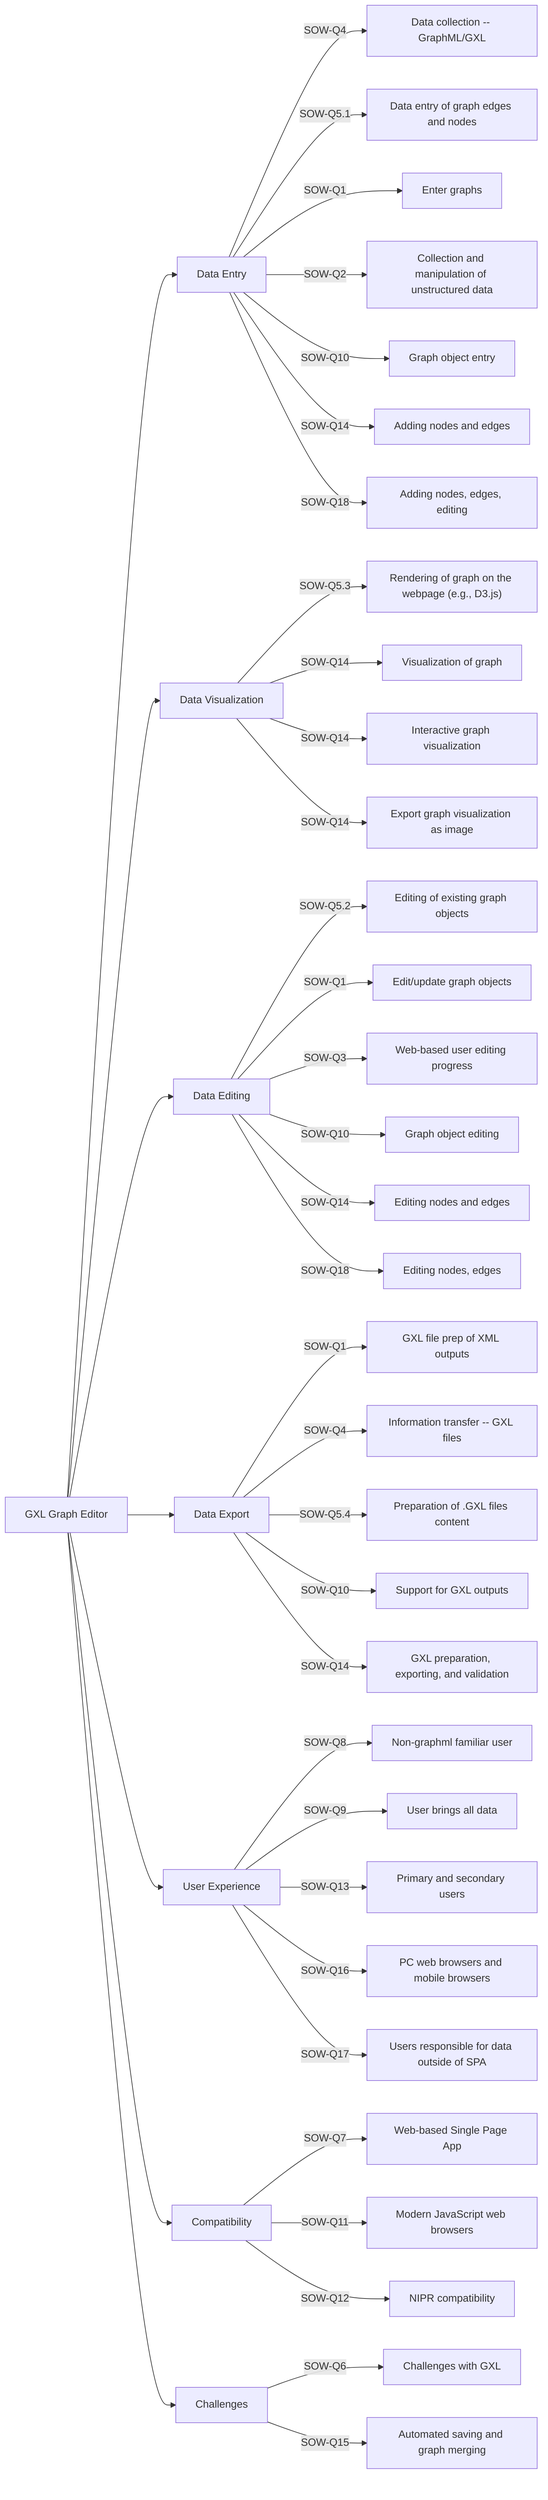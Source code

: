 graph LR
A["GXL Graph Editor"]
B[Data Entry]
C[Data Visualization]
D[Data Editing]
E[Data Export]
F[User Experience]
G[Compatibility]
H[Challenges]

A-->B
B-->|SOW-Q4|1["Data collection -- GraphML/GXL"]
B-->|SOW-Q5.1|2["Data entry of graph edges and nodes"]
B-->|SOW-Q1|3["Enter graphs"]
B-->|SOW-Q2|4["Collection and manipulation of unstructured data"]
B-->|SOW-Q10|5["Graph object entry"]
B-->|SOW-Q14|6["Adding nodes and edges"]
B-->|SOW-Q18|7["Adding nodes, edges, editing"]

A-->C
C-->|SOW-Q5.3|8["Rendering of graph on the webpage (e.g., D3.js)"]
C-->|SOW-Q14|9["Visualization of graph"]
C-->|SOW-Q14|10["Interactive graph visualization"]
C-->|SOW-Q14|11["Export graph visualization as image"]

A-->D
D-->|SOW-Q5.2|12["Editing of existing graph objects"]
D-->|SOW-Q1|13["Edit/update graph objects"]
D-->|SOW-Q3|14["Web-based user editing progress"]
D-->|SOW-Q10|15["Graph object editing"]
D-->|SOW-Q14|16["Editing nodes and edges"]
D-->|SOW-Q18|17["Editing nodes, edges"]

A-->E
E-->|SOW-Q1|18["GXL file prep of XML outputs"]
E-->|SOW-Q4|19["Information transfer -- GXL files"]
E-->|SOW-Q5.4|20["Preparation of .GXL files content"]
E-->|SOW-Q10|21["Support for GXL outputs"]
E-->|SOW-Q14|22["GXL preparation, exporting, and validation"]

A-->F
F-->|SOW-Q8|23["Non-graphml familiar user"]
F-->|SOW-Q9|24["User brings all data"]
F-->|SOW-Q13|25["Primary and secondary users"]
F-->|SOW-Q16|26["PC web browsers and mobile browsers"]
F-->|SOW-Q17|27["Users responsible for data outside of SPA"]

A-->G
G-->|SOW-Q7|28["Web-based Single Page App"]
G-->|SOW-Q11|29["Modern JavaScript web browsers"]
G-->|SOW-Q12|30["NIPR compatibility"]

A-->H
H-->|SOW-Q6|31["Challenges with GXL"]
H-->|SOW-Q15|32["Automated saving and graph merging"]